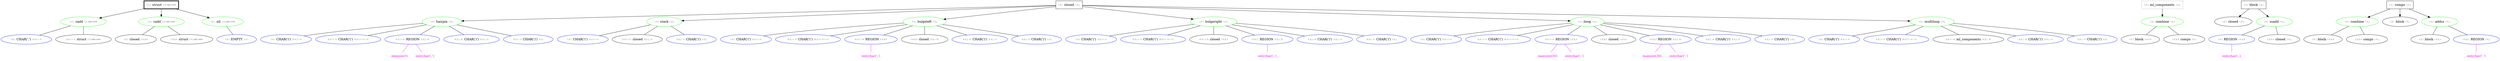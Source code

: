 digraph readStructure {
node_1 [ label=<<table border='0'><tr><td><font point-size='8' color='#555555'>t_0_i</font></td><td>struct</td><td><font point-size='8' color='#555555'>t_0_right_most</font></td></tr></table>>, color="black", shape="box", penwidth=3 ];
node_2 [ label=<<table border='0'><tr><td><font point-size='8' color='#555555'>t_0_i</font></td><td>sadd</td><td><font point-size='8' color='#555555'>t_0_right_most</font></td></tr></table>>, color="green" ];
node_3 [ label=<<table border='0'><tr><td><font point-size='8' color='#555555'>t_0_i</font></td><td>CHAR('.')</td><td><font point-size='8' color='#555555'>(t_0_i + 1)</font></td></tr></table>>, color="blue" ];
node_2 -> node_3 [ arrowhead=none ];
node_4 [ label=<<table border='0'><tr><td><font point-size='8' color='#555555'>(t_0_i + 1)</font></td><td>struct</td><td><font point-size='8' color='#555555'>t_0_right_most</font></td></tr></table>>, color="black" ];
node_2 -> node_4 [ arrowhead=none ];
node_1 -> node_2;
node_5 [ label=<<table border='0'><tr><td><font point-size='8' color='#555555'>t_0_i</font></td><td>cadd</td><td><font point-size='8' color='#555555'>t_0_right_most</font></td></tr></table>>, color="green" ];
node_6 [ label=<<table border='0'><tr><td><font point-size='8' color='#555555'>t_0_i</font></td><td>closed</td><td><font point-size='8' color='#555555'>t_0_k_0</font></td></tr></table>>, color="black" ];
node_5 -> node_6 [ arrowhead=none ];
node_7 [ label=<<table border='0'><tr><td><font point-size='8' color='#555555'>t_0_k_0</font></td><td>struct</td><td><font point-size='8' color='#555555'>t_0_right_most</font></td></tr></table>>, color="black" ];
node_5 -> node_7 [ arrowhead=none ];
node_1 -> node_5;
node_8 [ label=<<table border='0'><tr><td><font point-size='8' color='#555555'>t_0_i</font></td><td>nil</td><td><font point-size='8' color='#555555'>t_0_right_most</font></td></tr></table>>, color="green" ];
node_9 [ label=<<table border='0'><tr><td><font point-size='8' color='#555555'>t_0_i</font></td><td>EMPTY</td><td><font point-size='8' color='#555555'>t_0_i</font></td></tr></table>>, color="blue" ];
node_8 -> node_9 [ arrowhead=none ];
node_1 -> node_8;
node_10 [ label=<<table border='0'><tr><td><font point-size='8' color='#555555'>t_0_i</font></td><td>closed</td><td><font point-size='8' color='#555555'>t_0_j</font></td></tr></table>>, color="black", shape="box" ];
node_11 [ label=<<table border='0'><tr><td><font point-size='8' color='#555555'>t_0_i</font></td><td>hairpin</td><td><font point-size='8' color='#555555'>t_0_j</font></td></tr></table>>, color="green" ];
node_12 [ label=<<table border='0'><tr><td><font point-size='8' color='#555555'>t_0_i</font></td><td>CHAR('(')</td><td><font point-size='8' color='#555555'>(t_0_i + 1)</font></td></tr></table>>, color="blue" ];
node_11 -> node_12 [ arrowhead=none ];
node_13 [ label=<<table border='0'><tr><td><font point-size='8' color='#555555'>(t_0_i + 1)</font></td><td>CHAR('(')</td><td><font point-size='8' color='#555555'>((t_0_i + 1) + 1)</font></td></tr></table>>, color="blue" ];
node_11 -> node_13 [ arrowhead=none ];
node_14 [ label=<<table border='0'><tr><td><font point-size='8' color='#555555'>(t_0_i + 2)</font></td><td>REGION</td><td><font point-size='8' color='#555555'>(t_0_j - 2)</font></td></tr></table>>, color="blue" ];
node_15 [ label="minsize(3)" , fontcolor="magenta" , shape=none ];
node_14 -> node_15 [ arrowhead=none, color="magenta" ];
node_16 [ label="onlychar('.')" , fontcolor="magenta" , shape=none ];
node_14 -> node_16 [ arrowhead=none, color="magenta" ];
node_11 -> node_14 [ arrowhead=none ];
node_17 [ label=<<table border='0'><tr><td><font point-size='8' color='#555555'>(t_0_j - 2)</font></td><td>CHAR(')')</td><td><font point-size='8' color='#555555'>(t_0_j - 1)</font></td></tr></table>>, color="blue" ];
node_11 -> node_17 [ arrowhead=none ];
node_18 [ label=<<table border='0'><tr><td><font point-size='8' color='#555555'>(t_0_j - 1)</font></td><td>CHAR(')')</td><td><font point-size='8' color='#555555'>t_0_j</font></td></tr></table>>, color="blue" ];
node_11 -> node_18 [ arrowhead=none ];
node_10 -> node_11;
node_19 [ label=<<table border='0'><tr><td><font point-size='8' color='#555555'>t_0_i</font></td><td>stack</td><td><font point-size='8' color='#555555'>t_0_j</font></td></tr></table>>, color="green" ];
node_20 [ label=<<table border='0'><tr><td><font point-size='8' color='#555555'>t_0_i</font></td><td>CHAR('(')</td><td><font point-size='8' color='#555555'>(t_0_i + 1)</font></td></tr></table>>, color="blue" ];
node_19 -> node_20 [ arrowhead=none ];
node_21 [ label=<<table border='0'><tr><td><font point-size='8' color='#555555'>(t_0_i + 1)</font></td><td>closed</td><td><font point-size='8' color='#555555'>(t_0_j - 1)</font></td></tr></table>>, color="black" ];
node_19 -> node_21 [ arrowhead=none ];
node_22 [ label=<<table border='0'><tr><td><font point-size='8' color='#555555'>(t_0_j - 1)</font></td><td>CHAR(')')</td><td><font point-size='8' color='#555555'>t_0_j</font></td></tr></table>>, color="blue" ];
node_19 -> node_22 [ arrowhead=none ];
node_10 -> node_19;
node_23 [ label=<<table border='0'><tr><td><font point-size='8' color='#555555'>t_0_i</font></td><td>bulgeleft</td><td><font point-size='8' color='#555555'>t_0_j</font></td></tr></table>>, color="green" ];
node_24 [ label=<<table border='0'><tr><td><font point-size='8' color='#555555'>t_0_i</font></td><td>CHAR('(')</td><td><font point-size='8' color='#555555'>(t_0_i + 1)</font></td></tr></table>>, color="blue" ];
node_23 -> node_24 [ arrowhead=none ];
node_25 [ label=<<table border='0'><tr><td><font point-size='8' color='#555555'>(t_0_i + 1)</font></td><td>CHAR('(')</td><td><font point-size='8' color='#555555'>((t_0_i + 1) + 1)</font></td></tr></table>>, color="blue" ];
node_23 -> node_25 [ arrowhead=none ];
node_26 [ label=<<table border='0'><tr><td><font point-size='8' color='#555555'>(t_0_i + 2)</font></td><td>REGION</td><td><font point-size='8' color='#555555'>t_0_k_0</font></td></tr></table>>, color="blue" ];
node_27 [ label="onlychar('.')" , fontcolor="magenta" , shape=none ];
node_26 -> node_27 [ arrowhead=none, color="magenta" ];
node_23 -> node_26 [ arrowhead=none ];
node_28 [ label=<<table border='0'><tr><td><font point-size='8' color='#555555'>t_0_k_0</font></td><td>closed</td><td><font point-size='8' color='#555555'>(t_0_j - 2)</font></td></tr></table>>, color="black" ];
node_23 -> node_28 [ arrowhead=none ];
node_29 [ label=<<table border='0'><tr><td><font point-size='8' color='#555555'>(t_0_j - 2)</font></td><td>CHAR(')')</td><td><font point-size='8' color='#555555'>(t_0_j - 1)</font></td></tr></table>>, color="blue" ];
node_23 -> node_29 [ arrowhead=none ];
node_30 [ label=<<table border='0'><tr><td><font point-size='8' color='#555555'>(t_0_j - 1)</font></td><td>CHAR(')')</td><td><font point-size='8' color='#555555'>t_0_j</font></td></tr></table>>, color="blue" ];
node_23 -> node_30 [ arrowhead=none ];
node_10 -> node_23;
node_31 [ label=<<table border='0'><tr><td><font point-size='8' color='#555555'>t_0_i</font></td><td>bulgeright</td><td><font point-size='8' color='#555555'>t_0_j</font></td></tr></table>>, color="green" ];
node_32 [ label=<<table border='0'><tr><td><font point-size='8' color='#555555'>t_0_i</font></td><td>CHAR('(')</td><td><font point-size='8' color='#555555'>(t_0_i + 1)</font></td></tr></table>>, color="blue" ];
node_31 -> node_32 [ arrowhead=none ];
node_33 [ label=<<table border='0'><tr><td><font point-size='8' color='#555555'>(t_0_i + 1)</font></td><td>CHAR('(')</td><td><font point-size='8' color='#555555'>((t_0_i + 1) + 1)</font></td></tr></table>>, color="blue" ];
node_31 -> node_33 [ arrowhead=none ];
node_34 [ label=<<table border='0'><tr><td><font point-size='8' color='#555555'>(t_0_i + 2)</font></td><td>closed</td><td><font point-size='8' color='#555555'>t_0_k_1</font></td></tr></table>>, color="black" ];
node_31 -> node_34 [ arrowhead=none ];
node_35 [ label=<<table border='0'><tr><td><font point-size='8' color='#555555'>t_0_k_1</font></td><td>REGION</td><td><font point-size='8' color='#555555'>(t_0_j - 2)</font></td></tr></table>>, color="blue" ];
node_36 [ label="onlychar('.')" , fontcolor="magenta" , shape=none ];
node_35 -> node_36 [ arrowhead=none, color="magenta" ];
node_31 -> node_35 [ arrowhead=none ];
node_37 [ label=<<table border='0'><tr><td><font point-size='8' color='#555555'>(t_0_j - 2)</font></td><td>CHAR(')')</td><td><font point-size='8' color='#555555'>(t_0_j - 1)</font></td></tr></table>>, color="blue" ];
node_31 -> node_37 [ arrowhead=none ];
node_38 [ label=<<table border='0'><tr><td><font point-size='8' color='#555555'>(t_0_j - 1)</font></td><td>CHAR(')')</td><td><font point-size='8' color='#555555'>t_0_j</font></td></tr></table>>, color="blue" ];
node_31 -> node_38 [ arrowhead=none ];
node_10 -> node_31;
node_39 [ label=<<table border='0'><tr><td><font point-size='8' color='#555555'>t_0_i</font></td><td>iloop</td><td><font point-size='8' color='#555555'>t_0_j</font></td></tr></table>>, color="green" ];
node_40 [ label=<<table border='0'><tr><td><font point-size='8' color='#555555'>t_0_i</font></td><td>CHAR('(')</td><td><font point-size='8' color='#555555'>(t_0_i + 1)</font></td></tr></table>>, color="blue" ];
node_39 -> node_40 [ arrowhead=none ];
node_41 [ label=<<table border='0'><tr><td><font point-size='8' color='#555555'>(t_0_i + 1)</font></td><td>CHAR('(')</td><td><font point-size='8' color='#555555'>((t_0_i + 1) + 1)</font></td></tr></table>>, color="blue" ];
node_39 -> node_41 [ arrowhead=none ];
node_42 [ label=<<table border='0'><tr><td><font point-size='8' color='#555555'>(t_0_i + 2)</font></td><td>REGION</td><td><font point-size='8' color='#555555'>t_0_k_2</font></td></tr></table>>, color="blue" ];
node_43 [ label="maxsize(30)" , fontcolor="magenta" , shape=none ];
node_42 -> node_43 [ arrowhead=none, color="magenta" ];
node_44 [ label="onlychar('.')" , fontcolor="magenta" , shape=none ];
node_42 -> node_44 [ arrowhead=none, color="magenta" ];
node_39 -> node_42 [ arrowhead=none ];
node_45 [ label=<<table border='0'><tr><td><font point-size='8' color='#555555'>t_0_k_2</font></td><td>closed</td><td><font point-size='8' color='#555555'>t_0_k_3</font></td></tr></table>>, color="black" ];
node_39 -> node_45 [ arrowhead=none ];
node_46 [ label=<<table border='0'><tr><td><font point-size='8' color='#555555'>t_0_k_3</font></td><td>REGION</td><td><font point-size='8' color='#555555'>(t_0_j - 2)</font></td></tr></table>>, color="blue" ];
node_47 [ label="maxsize(30)" , fontcolor="magenta" , shape=none ];
node_46 -> node_47 [ arrowhead=none, color="magenta" ];
node_48 [ label="onlychar('.')" , fontcolor="magenta" , shape=none ];
node_46 -> node_48 [ arrowhead=none, color="magenta" ];
node_39 -> node_46 [ arrowhead=none ];
node_49 [ label=<<table border='0'><tr><td><font point-size='8' color='#555555'>(t_0_j - 2)</font></td><td>CHAR(')')</td><td><font point-size='8' color='#555555'>(t_0_j - 1)</font></td></tr></table>>, color="blue" ];
node_39 -> node_49 [ arrowhead=none ];
node_50 [ label=<<table border='0'><tr><td><font point-size='8' color='#555555'>(t_0_j - 1)</font></td><td>CHAR(')')</td><td><font point-size='8' color='#555555'>t_0_j</font></td></tr></table>>, color="blue" ];
node_39 -> node_50 [ arrowhead=none ];
node_10 -> node_39;
node_51 [ label=<<table border='0'><tr><td><font point-size='8' color='#555555'>t_0_i</font></td><td>multiloop</td><td><font point-size='8' color='#555555'>t_0_j</font></td></tr></table>>, color="green" ];
node_52 [ label=<<table border='0'><tr><td><font point-size='8' color='#555555'>t_0_i</font></td><td>CHAR('(')</td><td><font point-size='8' color='#555555'>(t_0_i + 1)</font></td></tr></table>>, color="blue" ];
node_51 -> node_52 [ arrowhead=none ];
node_53 [ label=<<table border='0'><tr><td><font point-size='8' color='#555555'>(t_0_i + 1)</font></td><td>CHAR('(')</td><td><font point-size='8' color='#555555'>((t_0_i + 1) + 1)</font></td></tr></table>>, color="blue" ];
node_51 -> node_53 [ arrowhead=none ];
node_54 [ label=<<table border='0'><tr><td><font point-size='8' color='#555555'>(t_0_i + 2)</font></td><td>ml_components</td><td><font point-size='8' color='#555555'>(t_0_j - 2)</font></td></tr></table>>, color="black" ];
node_51 -> node_54 [ arrowhead=none ];
node_55 [ label=<<table border='0'><tr><td><font point-size='8' color='#555555'>(t_0_j - 2)</font></td><td>CHAR(')')</td><td><font point-size='8' color='#555555'>(t_0_j - 1)</font></td></tr></table>>, color="blue" ];
node_51 -> node_55 [ arrowhead=none ];
node_56 [ label=<<table border='0'><tr><td><font point-size='8' color='#555555'>(t_0_j - 1)</font></td><td>CHAR(')')</td><td><font point-size='8' color='#555555'>t_0_j</font></td></tr></table>>, color="blue" ];
node_51 -> node_56 [ arrowhead=none ];
node_10 -> node_51;
node_57 [ label=<<table border='0'><tr><td><font point-size='8' color='#555555'>t_0_i</font></td><td>ml_components</td><td><font point-size='8' color='#555555'>t_0_j</font></td></tr></table>>, color="black", shape="box", style="dotted" ];
node_58 [ label=<<table border='0'><tr><td><font point-size='8' color='#555555'>t_0_i</font></td><td>combine</td><td><font point-size='8' color='#555555'>t_0_j</font></td></tr></table>>, color="green" ];
node_59 [ label=<<table border='0'><tr><td><font point-size='8' color='#555555'>t_0_i</font></td><td>block</td><td><font point-size='8' color='#555555'>t_0_k_0</font></td></tr></table>>, color="black" ];
node_58 -> node_59 [ arrowhead=none ];
node_60 [ label=<<table border='0'><tr><td><font point-size='8' color='#555555'>t_0_k_0</font></td><td>comps</td><td><font point-size='8' color='#555555'>t_0_j</font></td></tr></table>>, color="black" ];
node_58 -> node_60 [ arrowhead=none ];
node_57 -> node_58;
node_61 [ label=<<table border='0'><tr><td><font point-size='8' color='#555555'>t_0_i</font></td><td>block</td><td><font point-size='8' color='#555555'>t_0_j</font></td></tr></table>>, color="black", shape="box" ];
node_62 [ label=<<table border='0'><tr><td><font point-size='8' color='#555555'>t_0_i</font></td><td>closed</td><td><font point-size='8' color='#555555'>t_0_j</font></td></tr></table>>, color="black" ];
node_61 -> node_62;
node_63 [ label=<<table border='0'><tr><td><font point-size='8' color='#555555'>t_0_i</font></td><td>ssadd</td><td><font point-size='8' color='#555555'>t_0_j</font></td></tr></table>>, color="green" ];
node_64 [ label=<<table border='0'><tr><td><font point-size='8' color='#555555'>t_0_i</font></td><td>REGION</td><td><font point-size='8' color='#555555'>t_0_k_0</font></td></tr></table>>, color="blue" ];
node_65 [ label="onlychar('.')" , fontcolor="magenta" , shape=none ];
node_64 -> node_65 [ arrowhead=none, color="magenta" ];
node_63 -> node_64 [ arrowhead=none ];
node_66 [ label=<<table border='0'><tr><td><font point-size='8' color='#555555'>t_0_k_0</font></td><td>closed</td><td><font point-size='8' color='#555555'>t_0_j</font></td></tr></table>>, color="black" ];
node_63 -> node_66 [ arrowhead=none ];
node_61 -> node_63;
node_67 [ label=<<table border='0'><tr><td><font point-size='8' color='#555555'>t_0_i</font></td><td>comps</td><td><font point-size='8' color='#555555'>t_0_j</font></td></tr></table>>, color="black", shape="box" ];
node_68 [ label=<<table border='0'><tr><td><font point-size='8' color='#555555'>t_0_i</font></td><td>combine</td><td><font point-size='8' color='#555555'>t_0_j</font></td></tr></table>>, color="green" ];
node_69 [ label=<<table border='0'><tr><td><font point-size='8' color='#555555'>t_0_i</font></td><td>block</td><td><font point-size='8' color='#555555'>t_0_k_0</font></td></tr></table>>, color="black" ];
node_68 -> node_69 [ arrowhead=none ];
node_70 [ label=<<table border='0'><tr><td><font point-size='8' color='#555555'>t_0_k_0</font></td><td>comps</td><td><font point-size='8' color='#555555'>t_0_j</font></td></tr></table>>, color="black" ];
node_68 -> node_70 [ arrowhead=none ];
node_67 -> node_68;
node_71 [ label=<<table border='0'><tr><td><font point-size='8' color='#555555'>t_0_i</font></td><td>block</td><td><font point-size='8' color='#555555'>t_0_j</font></td></tr></table>>, color="black" ];
node_67 -> node_71;
node_72 [ label=<<table border='0'><tr><td><font point-size='8' color='#555555'>t_0_i</font></td><td>addss</td><td><font point-size='8' color='#555555'>t_0_j</font></td></tr></table>>, color="green" ];
node_73 [ label=<<table border='0'><tr><td><font point-size='8' color='#555555'>t_0_i</font></td><td>block</td><td><font point-size='8' color='#555555'>t_0_k_1</font></td></tr></table>>, color="black" ];
node_72 -> node_73 [ arrowhead=none ];
node_74 [ label=<<table border='0'><tr><td><font point-size='8' color='#555555'>t_0_k_1</font></td><td>REGION</td><td><font point-size='8' color='#555555'>t_0_j</font></td></tr></table>>, color="blue" ];
node_75 [ label="onlychar('.')" , fontcolor="magenta" , shape=none ];
node_74 -> node_75 [ arrowhead=none, color="magenta" ];
node_72 -> node_74 [ arrowhead=none ];
node_67 -> node_72;
}
